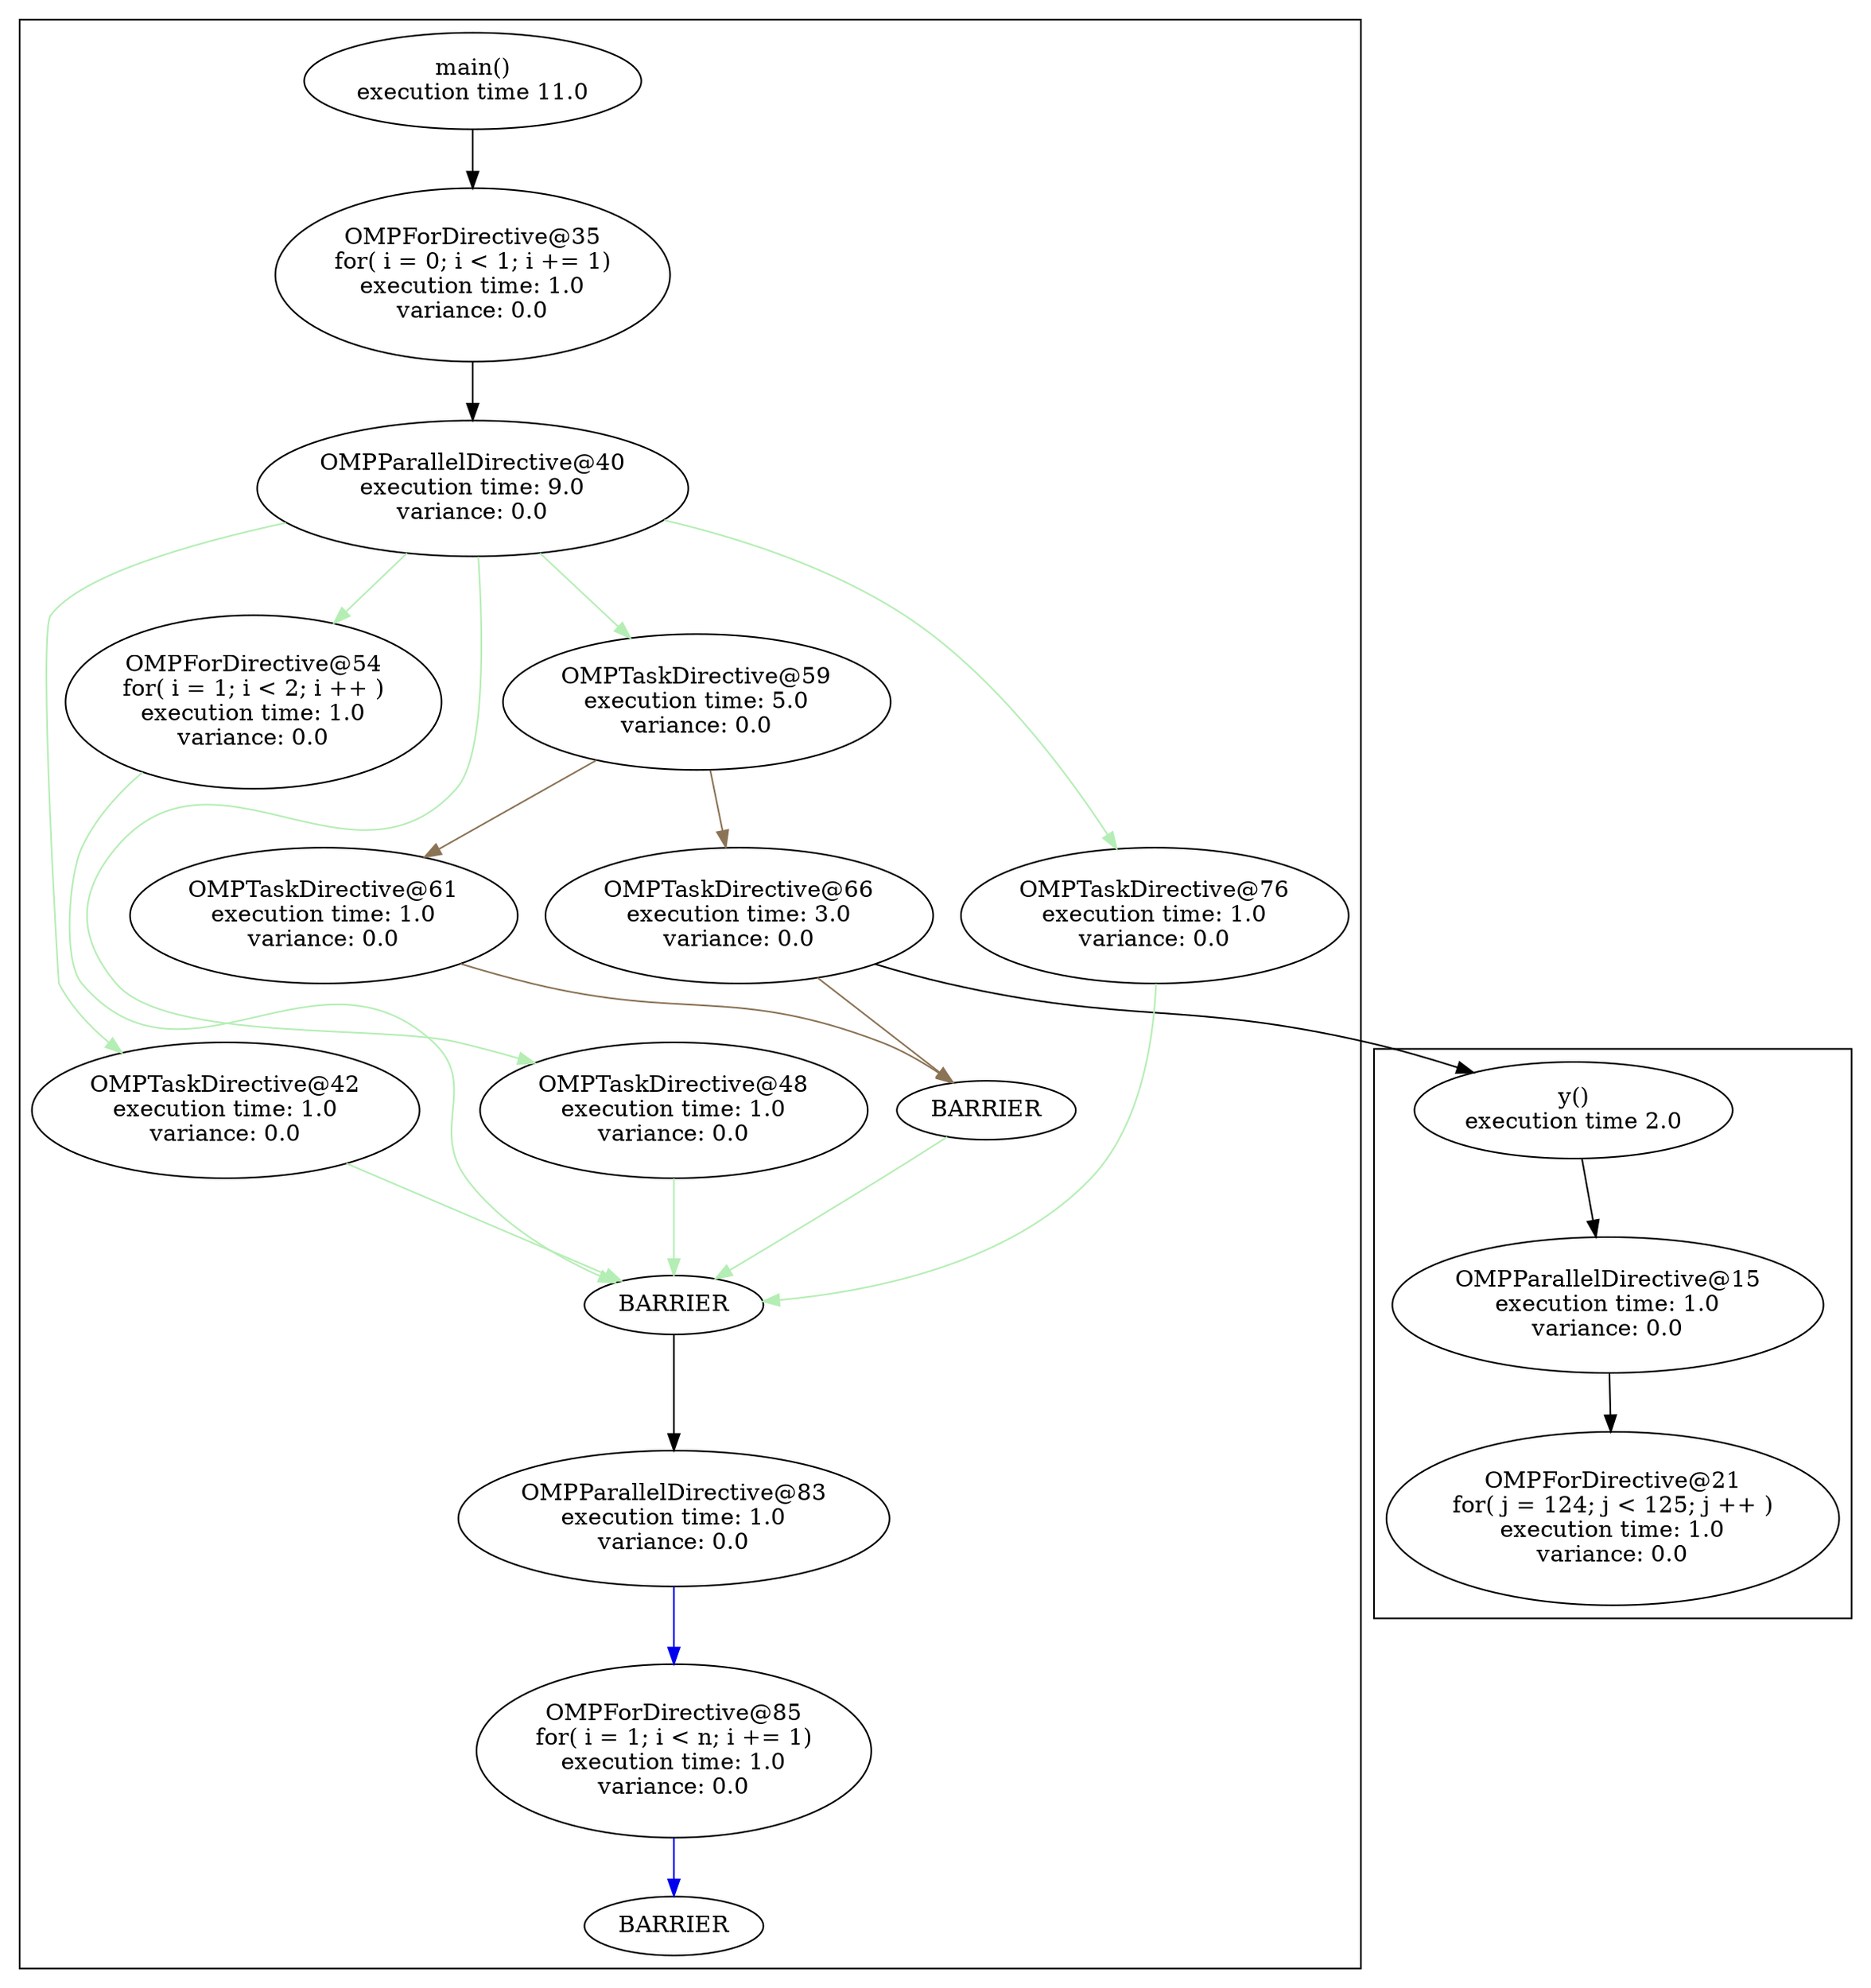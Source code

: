 digraph G {
	graph [bb="0,0,1032,1212",
		compound=true
	];
	node [label="\N"];
	subgraph cluster_0 {
		graph [bb="770,222,1024,572"];
		9		 [height=0.8171,
			label="y()\nexecution time 2.0",
			pos="880,534",
			root=9,
			width=2.3433];
		15		 [height=1.1471,
			label="OMPParallelDirective@15\nexecution time: 1.0\nvariance: 0.0",
			pos="897,414",
			root=9,
			width=3.2896];
		9 -> 15		 [pos="e,891.19,455.34 884.12,504.44 885.81,492.7 887.82,478.74 889.74,465.39"];
		21		 [height=1.4771,
			label="OMPForDirective@21\nfor( j = 124; j < 125; j ++ )\nexecution time: 1.0\nvariance: 0.0",
			pos="897,283",
			root=9,
			width=3.257];
		15 -> 21		 [pos="e,897,336.64 897,372.54 897,364.36 897,355.58 897,346.84"];
	}
	subgraph cluster_1 {
		graph [bb="8,8,762,1204"];
		59		 [height=1.1471,
			label="OMPTaskDirective@59\nexecution time: 5.0\nvariance: 0.0",
			pos="385,785",
			root=28,
			width=2.9745];
		61		 [height=1.1471,
			label="OMPTaskDirective@61\nexecution time: 1.0\nvariance: 0.0",
			pos="183,654",
			root=28,
			width=2.9745];
		59 -> 61		 [color=burlywood4,
			pos="e,237.5,689.8 330.6,749.26 304.56,732.63 273.22,712.61 246.13,695.32"];
		66		 [height=1.1471,
			label="OMPTaskDirective@66\nexecution time: 3.0\nvariance: 0.0",
			pos="415,654",
			root=28,
			width=2.9745];
		59 -> 66		 [color=burlywood4,
			pos="e,405.62,695.32 394.41,743.54 397.23,731.41 400.36,717.96 403.31,705.28"];
		48		 [height=1.1471,
			label="OMPTaskDirective@48\nexecution time: 1.0\nvariance: 0.0",
			pos="375,534",
			root=28,
			width=2.9745];
		"40_end"		 [height=0.5,
			label=BARRIER,
			pos="375,414",
			root=28,
			width=1.4568];
		48 -> "40_end"		 [color=darkseagreen2,
			pos="e,375,432.29 375,492.39 375,475.87 375,457.21 375,442.35"];
		76		 [height=1.1471,
			label="OMPTaskDirective@76\nexecution time: 1.0\nvariance: 0.0",
			pos="647,654",
			root=28,
			width=2.9745];
		76 -> "40_end"		 [color=darkseagreen2,
			pos="e,426.93,417.06 649.42,612.62 649.35,576.67 643.42,524.83 614,492 569.18,441.98 491.74,424.28 437.18,418.11"];
		"59_end"		 [height=0.5,
			label=BARRIER,
			pos="553,534",
			root=28,
			width=1.4568];
		"59_end" -> "40_end"		 [color=darkseagreen2,
			pos="e,397.99,430.24 529.73,517.57 498.19,496.67 441.78,459.27 406.49,435.87"];
		28		 [height=0.8171,
			label="main()\nexecution time 11.0",
			pos="259,1166",
			root=28,
			width=2.4764];
		35		 [height=1.4771,
			label="OMPForDirective@35\nfor( i = 0; i < 1; i += 1)\nexecution time: 1.0\nvariance: 0.0",
			pos="259,1047",
			root=28,
			width=2.8425];
		28 -> 35		 [pos="e,259,1100.5 259,1136.4 259,1128.5 259,1119.7 259,1110.7"];
		42		 [height=1.1471,
			label="OMPTaskDirective@42\nexecution time: 1.0\nvariance: 0.0",
			pos="123,534",
			root=28,
			width=2.9745];
		42 -> "40_end"		 [color=darkseagreen2,
			pos="e,345.15,428.98 189.87,501.69 236.38,479.91 296.79,451.62 335.73,433.39"];
		40		 [height=1.1471,
			label="OMPParallelDirective@40\nexecution time: 9.0\nvariance: 0.0",
			pos="259,916",
			root=28,
			width=3.2896];
		40 -> 59		 [color=darkseagreen2,
			pos="e,347.9,823.98 296.46,876.65 310.3,862.48 326.12,846.29 340.52,831.54"];
		40 -> 48		 [color=darkseagreen2,
			pos="e,298.02,562.83 262.32,874.67 265.31,827.29 266.84,752.54 249,732 194.94,669.74 119.34,759.71 67,696 43.301,667.15 43.227,640.79 \
67,612 120.89,546.74 172.17,597.63 254,576 265.22,573.03 276.92,569.56 288.42,565.93"];
		40 -> 76		 [color=darkseagreen2,
			pos="e,625.03,694.66 363.05,896.12 408.23,884.47 460.05,866.18 501,838 552.11,802.83 594.17,744.54 619.81,703.2"];
		40 -> 42		 [color=darkseagreen2,
			pos="e,67.684,569.43 144.44,905.16 100.36,895.13 54.134,875.59 27,838 18.974,826.88 31.534,612.95 32,612 38.578,598.56 48.701,586.57 \
59.841,576.28"];
		54		 [height=1.4771,
			label="OMPForDirective@54\nfor( i = 1; i < 2; i ++ )\nexecution time: 1.0\nvariance: 0.0",
			pos="138,785",
			root=28,
			width=2.8384];
		40 -> 54		 [color=darkseagreen2,
			pos="e,182.19,833.11 223.02,876.65 212.41,865.33 200.58,852.72 189.2,840.59"];
		61 -> "59_end"		 [color=burlywood4,
			pos="e,533.48,550.85 258.28,624.5 271.73,619.95 285.7,615.58 299,612 382.85,589.47 410.53,608.59 491,576 502.96,571.16 515.04,563.84 \
525.31,556.72"];
		35 -> 40		 [pos="e,259,957.55 259,993.53 259,985 259,976.18 259,967.69"];
		66 -> "59_end"		 [color=burlywood4,
			pos="e,534.43,550.88 458.29,615.99 480.69,596.83 507.33,574.05 526.63,557.54"];
		54 -> "40_end"		 [color=darkseagreen2,
			pos="e,342.74,428.25 79.095,741.33 65.708,728.42 53.295,713.07 46,696 38.665,678.83 34.072,626.36 46,612 101.76,544.88 175.8,636.16 239,\
576 266.8,549.54 237.04,523.47 259,492 277.54,465.43 308.47,445.57 333.73,432.69"];
		83		 [height=1.1471,
			label="OMPParallelDirective@83\nexecution time: 1.0\nvariance: 0.0",
			pos="375,283",
			root=28,
			width=3.2896];
		85		 [height=1.4771,
			label="OMPForDirective@85\nfor( i = 1; i < n; i += 1)\nexecution time: 1.0\nvariance: 0.0",
			pos="375,141",
			root=28,
			width=2.8425];
		83 -> 85		 [color=blue2,
			pos="e,375,194.41 375,241.51 375,230.02 375,217.24 375,204.77"];
		"83_end"		 [height=0.5,
			label=BARRIER,
			pos="375,34",
			root=28,
			width=1.4568];
		"40_end" -> 83		 [pos="e,375,324.31 375,395.87 375,380.19 375,356.19 375,334.43"];
		85 -> "83_end"		 [color=blue2,
			pos="e,375,52.46 375,87.808 375,79.132 375,70.445 375,62.694"];
	}
	66 -> 9	 [pos="e,826.16,556.78 489.56,624.34 503.21,619.75 517.43,615.41 531,612 633.48,586.28 663.59,602 766,576 782.7,571.76 800.39,566.04 816.72,\
560.21"];
}
